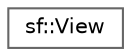 digraph "Graphical Class Hierarchy"
{
 // LATEX_PDF_SIZE
  bgcolor="transparent";
  edge [fontname=Helvetica,fontsize=10,labelfontname=Helvetica,labelfontsize=10];
  node [fontname=Helvetica,fontsize=10,shape=box,height=0.2,width=0.4];
  rankdir="LR";
  Node0 [id="Node000000",label="sf::View",height=0.2,width=0.4,color="grey40", fillcolor="white", style="filled",URL="$classsf_1_1_view.html",tooltip="2D camera that defines what region is shown on screen"];
}
